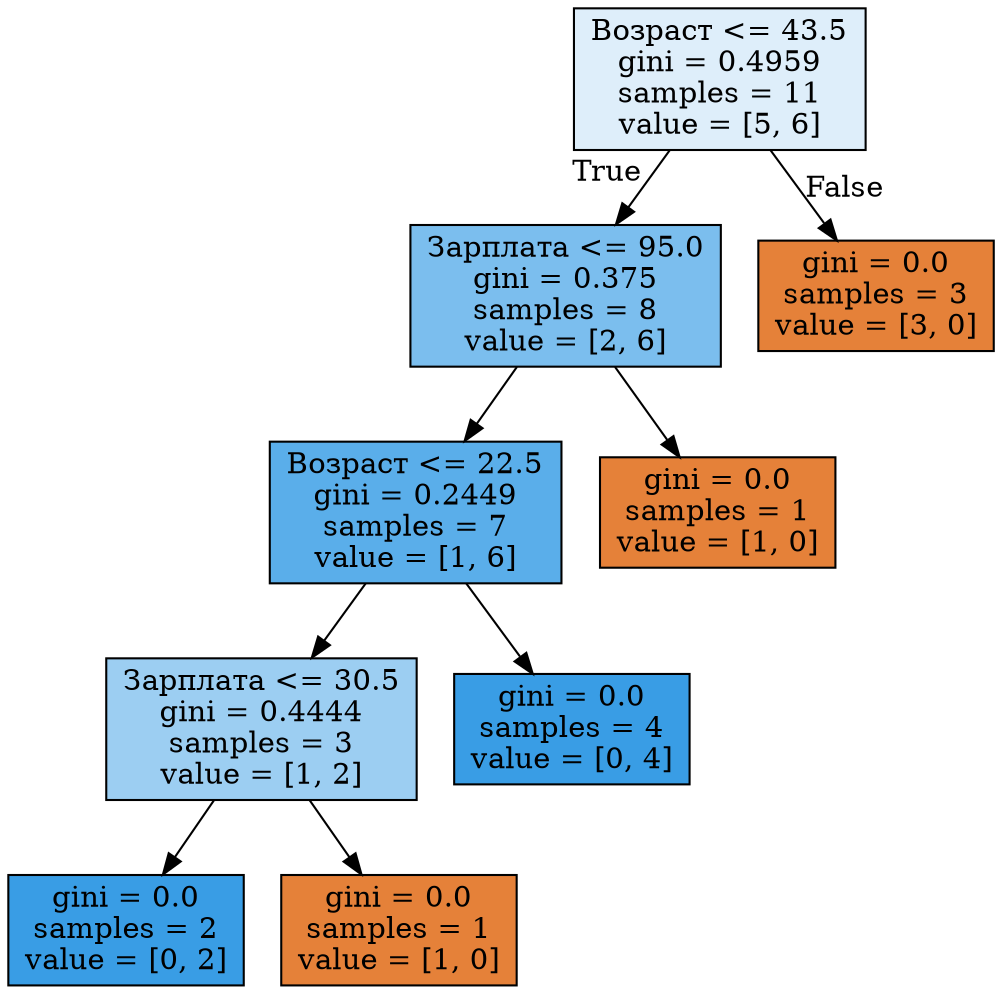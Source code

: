 digraph Tree {
node [shape=box, style="filled", color="black"] ;
0 [label="Возраст <= 43.5\ngini = 0.4959\nsamples = 11\nvalue = [5, 6]", fillcolor="#399de52a"] ;
1 [label="Зарплата <= 95.0\ngini = 0.375\nsamples = 8\nvalue = [2, 6]", fillcolor="#399de5aa"] ;
0 -> 1 [labeldistance=2.5, labelangle=45, headlabel="True"] ;
2 [label="Возраст <= 22.5\ngini = 0.2449\nsamples = 7\nvalue = [1, 6]", fillcolor="#399de5d4"] ;
1 -> 2 ;
3 [label="Зарплата <= 30.5\ngini = 0.4444\nsamples = 3\nvalue = [1, 2]", fillcolor="#399de57f"] ;
2 -> 3 ;
4 [label="gini = 0.0\nsamples = 2\nvalue = [0, 2]", fillcolor="#399de5ff"] ;
3 -> 4 ;
5 [label="gini = 0.0\nsamples = 1\nvalue = [1, 0]", fillcolor="#e58139ff"] ;
3 -> 5 ;
6 [label="gini = 0.0\nsamples = 4\nvalue = [0, 4]", fillcolor="#399de5ff"] ;
2 -> 6 ;
7 [label="gini = 0.0\nsamples = 1\nvalue = [1, 0]", fillcolor="#e58139ff"] ;
1 -> 7 ;
8 [label="gini = 0.0\nsamples = 3\nvalue = [3, 0]", fillcolor="#e58139ff"] ;
0 -> 8 [labeldistance=2.5, labelangle=-45, headlabel="False"] ;
}